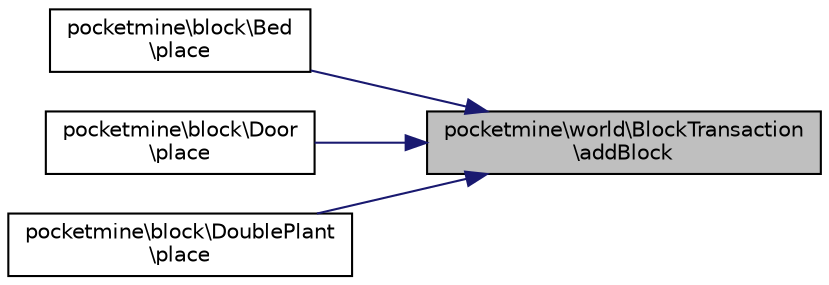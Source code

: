 digraph "pocketmine\world\BlockTransaction\addBlock"
{
 // INTERACTIVE_SVG=YES
 // LATEX_PDF_SIZE
  edge [fontname="Helvetica",fontsize="10",labelfontname="Helvetica",labelfontsize="10"];
  node [fontname="Helvetica",fontsize="10",shape=record];
  rankdir="RL";
  Node1 [label="pocketmine\\world\\BlockTransaction\l\\addBlock",height=0.2,width=0.4,color="black", fillcolor="grey75", style="filled", fontcolor="black",tooltip=" "];
  Node1 -> Node2 [dir="back",color="midnightblue",fontsize="10",style="solid",fontname="Helvetica"];
  Node2 [label="pocketmine\\block\\Bed\l\\place",height=0.2,width=0.4,color="black", fillcolor="white", style="filled",URL="$d0/dde/classpocketmine_1_1block_1_1_bed.html#a8ced7767ef44dcf627c0a14da18f4ce7",tooltip=" "];
  Node1 -> Node3 [dir="back",color="midnightblue",fontsize="10",style="solid",fontname="Helvetica"];
  Node3 [label="pocketmine\\block\\Door\l\\place",height=0.2,width=0.4,color="black", fillcolor="white", style="filled",URL="$d9/d20/classpocketmine_1_1block_1_1_door.html#a4e92ec8dbe95032fc8574fac38b139d0",tooltip=" "];
  Node1 -> Node4 [dir="back",color="midnightblue",fontsize="10",style="solid",fontname="Helvetica"];
  Node4 [label="pocketmine\\block\\DoublePlant\l\\place",height=0.2,width=0.4,color="black", fillcolor="white", style="filled",URL="$dd/d6a/classpocketmine_1_1block_1_1_double_plant.html#a61cb83624f4ee1b5f66ddd3dfe0f0bb6",tooltip=" "];
}
